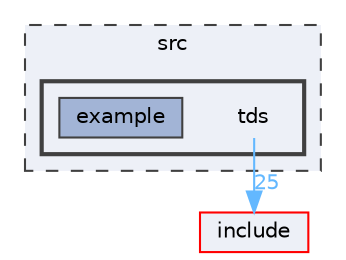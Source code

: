 digraph "src/tds"
{
 // LATEX_PDF_SIZE
  bgcolor="transparent";
  edge [fontname=Helvetica,fontsize=10,labelfontname=Helvetica,labelfontsize=10];
  node [fontname=Helvetica,fontsize=10,shape=box,height=0.2,width=0.4];
  compound=true
  subgraph clusterdir_68267d1309a1af8e8297ef4c3efbcdba {
    graph [ bgcolor="#edf0f7", pencolor="grey25", label="src", fontname=Helvetica,fontsize=10 style="filled,dashed", URL="dir_68267d1309a1af8e8297ef4c3efbcdba.html",tooltip=""]
  subgraph clusterdir_f7308370ebb9c2ff76f3bdfe0748aabf {
    graph [ bgcolor="#edf0f7", pencolor="grey25", label="", fontname=Helvetica,fontsize=10 style="filled,bold", URL="dir_f7308370ebb9c2ff76f3bdfe0748aabf.html",tooltip=""]
    dir_f7308370ebb9c2ff76f3bdfe0748aabf [shape=plaintext, label="tds"];
  dir_66c0b1abd56d99bc52d1cf04cdcfa94c [label="example", fillcolor="#a2b4d6", color="grey25", style="filled", URL="dir_66c0b1abd56d99bc52d1cf04cdcfa94c.html",tooltip=""];
  }
  }
  dir_d44c64559bbebec7f509842c48db8b23 [label="include", fillcolor="#edf0f7", color="red", style="filled", URL="dir_d44c64559bbebec7f509842c48db8b23.html",tooltip=""];
  dir_f7308370ebb9c2ff76f3bdfe0748aabf->dir_d44c64559bbebec7f509842c48db8b23 [headlabel="25", labeldistance=1.5 headhref="dir_000014_000007.html" href="dir_000014_000007.html" color="steelblue1" fontcolor="steelblue1"];
}
